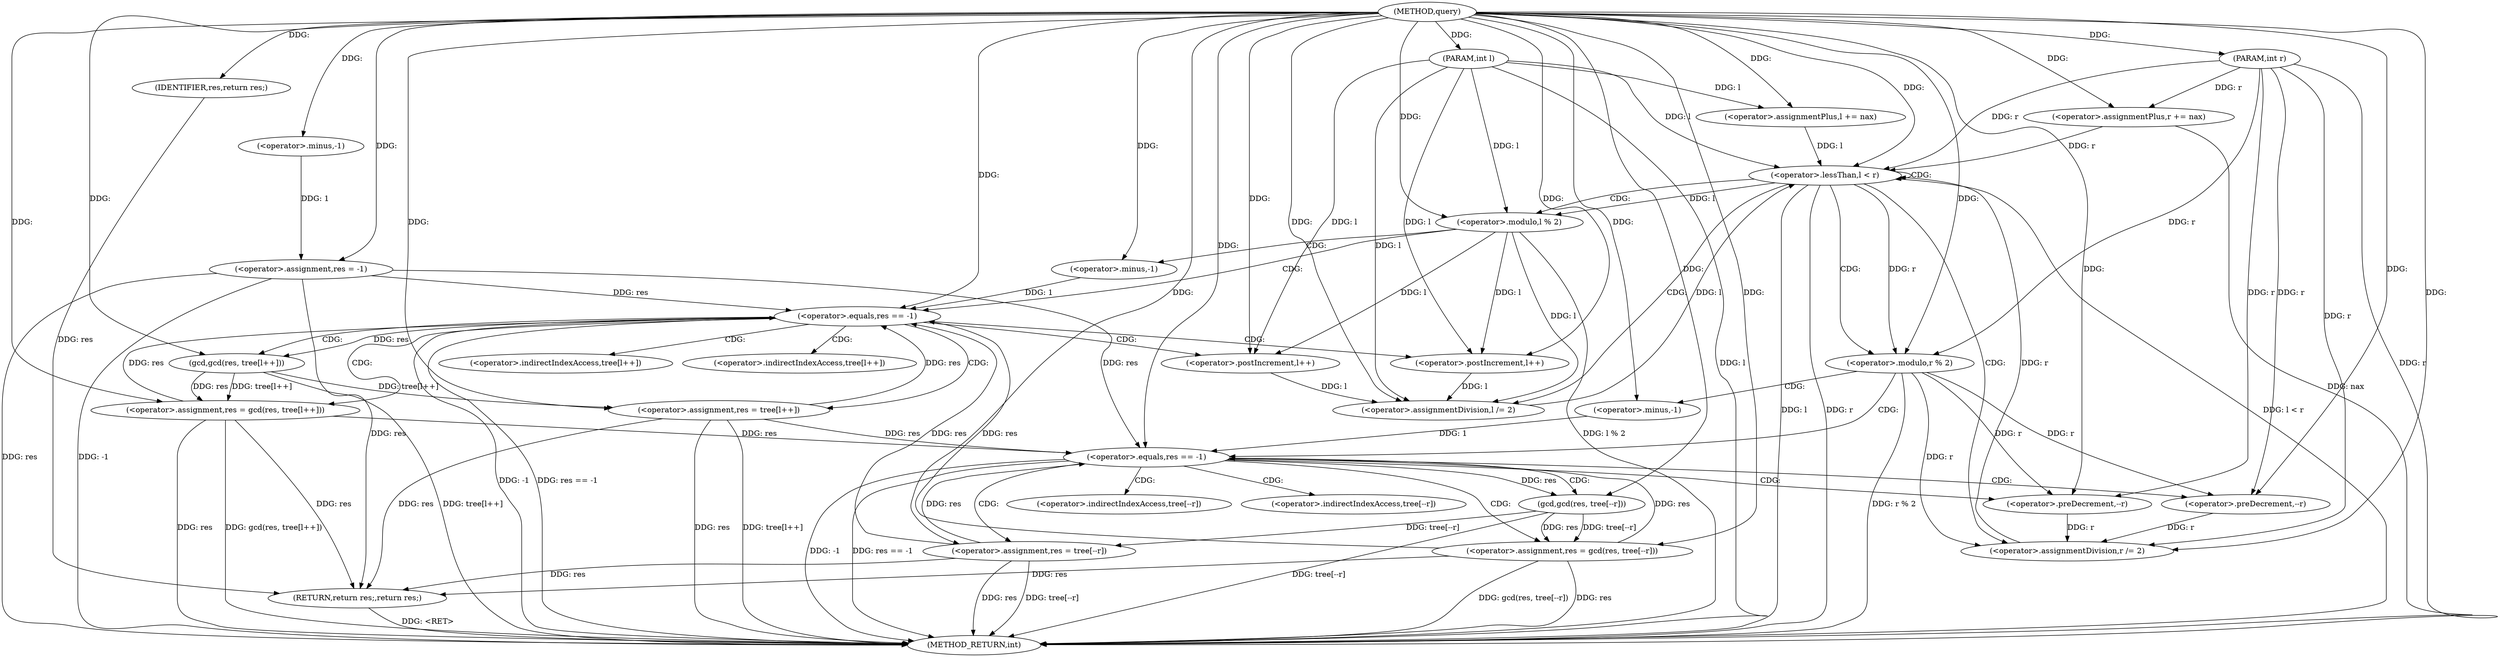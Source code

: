 digraph "query" {  
"1000152" [label = "(METHOD,query)" ]
"1000232" [label = "(METHOD_RETURN,int)" ]
"1000153" [label = "(PARAM,int l)" ]
"1000154" [label = "(PARAM,int r)" ]
"1000157" [label = "(<operator>.assignment,res = -1)" ]
"1000230" [label = "(RETURN,return res;,return res;)" ]
"1000169" [label = "(<operator>.lessThan,l < r)" ]
"1000231" [label = "(IDENTIFIER,res,return res;)" ]
"1000159" [label = "(<operator>.minus,-1)" ]
"1000163" [label = "(<operator>.assignmentPlus,l += nax)" ]
"1000166" [label = "(<operator>.assignmentPlus,r += nax)" ]
"1000173" [label = "(<operator>.assignmentDivision,l /= 2)" ]
"1000176" [label = "(<operator>.assignmentDivision,r /= 2)" ]
"1000181" [label = "(<operator>.modulo,l % 2)" ]
"1000206" [label = "(<operator>.modulo,r % 2)" ]
"1000186" [label = "(<operator>.equals,res == -1)" ]
"1000190" [label = "(<operator>.assignment,res = tree[l++])" ]
"1000211" [label = "(<operator>.equals,res == -1)" ]
"1000215" [label = "(<operator>.assignment,res = tree[--r])" ]
"1000197" [label = "(<operator>.assignment,res = gcd(res, tree[l++]))" ]
"1000222" [label = "(<operator>.assignment,res = gcd(res, tree[--r]))" ]
"1000188" [label = "(<operator>.minus,-1)" ]
"1000213" [label = "(<operator>.minus,-1)" ]
"1000194" [label = "(<operator>.postIncrement,l++)" ]
"1000199" [label = "(gcd,gcd(res, tree[l++]))" ]
"1000219" [label = "(<operator>.preDecrement,--r)" ]
"1000224" [label = "(gcd,gcd(res, tree[--r]))" ]
"1000203" [label = "(<operator>.postIncrement,l++)" ]
"1000228" [label = "(<operator>.preDecrement,--r)" ]
"1000192" [label = "(<operator>.indirectIndexAccess,tree[l++])" ]
"1000217" [label = "(<operator>.indirectIndexAccess,tree[--r])" ]
"1000201" [label = "(<operator>.indirectIndexAccess,tree[l++])" ]
"1000226" [label = "(<operator>.indirectIndexAccess,tree[--r])" ]
  "1000230" -> "1000232"  [ label = "DDG: <RET>"] 
  "1000153" -> "1000232"  [ label = "DDG: l"] 
  "1000154" -> "1000232"  [ label = "DDG: r"] 
  "1000157" -> "1000232"  [ label = "DDG: res"] 
  "1000157" -> "1000232"  [ label = "DDG: -1"] 
  "1000166" -> "1000232"  [ label = "DDG: nax"] 
  "1000169" -> "1000232"  [ label = "DDG: l"] 
  "1000169" -> "1000232"  [ label = "DDG: r"] 
  "1000169" -> "1000232"  [ label = "DDG: l < r"] 
  "1000181" -> "1000232"  [ label = "DDG: l % 2"] 
  "1000186" -> "1000232"  [ label = "DDG: -1"] 
  "1000186" -> "1000232"  [ label = "DDG: res == -1"] 
  "1000197" -> "1000232"  [ label = "DDG: res"] 
  "1000199" -> "1000232"  [ label = "DDG: tree[l++]"] 
  "1000197" -> "1000232"  [ label = "DDG: gcd(res, tree[l++])"] 
  "1000190" -> "1000232"  [ label = "DDG: res"] 
  "1000190" -> "1000232"  [ label = "DDG: tree[l++]"] 
  "1000206" -> "1000232"  [ label = "DDG: r % 2"] 
  "1000211" -> "1000232"  [ label = "DDG: -1"] 
  "1000211" -> "1000232"  [ label = "DDG: res == -1"] 
  "1000222" -> "1000232"  [ label = "DDG: res"] 
  "1000224" -> "1000232"  [ label = "DDG: tree[--r]"] 
  "1000222" -> "1000232"  [ label = "DDG: gcd(res, tree[--r])"] 
  "1000215" -> "1000232"  [ label = "DDG: res"] 
  "1000215" -> "1000232"  [ label = "DDG: tree[--r]"] 
  "1000152" -> "1000153"  [ label = "DDG: "] 
  "1000152" -> "1000154"  [ label = "DDG: "] 
  "1000159" -> "1000157"  [ label = "DDG: 1"] 
  "1000231" -> "1000230"  [ label = "DDG: res"] 
  "1000157" -> "1000230"  [ label = "DDG: res"] 
  "1000197" -> "1000230"  [ label = "DDG: res"] 
  "1000190" -> "1000230"  [ label = "DDG: res"] 
  "1000222" -> "1000230"  [ label = "DDG: res"] 
  "1000215" -> "1000230"  [ label = "DDG: res"] 
  "1000152" -> "1000157"  [ label = "DDG: "] 
  "1000152" -> "1000231"  [ label = "DDG: "] 
  "1000152" -> "1000159"  [ label = "DDG: "] 
  "1000152" -> "1000163"  [ label = "DDG: "] 
  "1000152" -> "1000166"  [ label = "DDG: "] 
  "1000163" -> "1000169"  [ label = "DDG: l"] 
  "1000173" -> "1000169"  [ label = "DDG: l"] 
  "1000153" -> "1000169"  [ label = "DDG: l"] 
  "1000152" -> "1000169"  [ label = "DDG: "] 
  "1000166" -> "1000169"  [ label = "DDG: r"] 
  "1000176" -> "1000169"  [ label = "DDG: r"] 
  "1000154" -> "1000169"  [ label = "DDG: r"] 
  "1000152" -> "1000173"  [ label = "DDG: "] 
  "1000152" -> "1000176"  [ label = "DDG: "] 
  "1000153" -> "1000163"  [ label = "DDG: l"] 
  "1000154" -> "1000166"  [ label = "DDG: r"] 
  "1000181" -> "1000173"  [ label = "DDG: l"] 
  "1000203" -> "1000173"  [ label = "DDG: l"] 
  "1000194" -> "1000173"  [ label = "DDG: l"] 
  "1000153" -> "1000173"  [ label = "DDG: l"] 
  "1000206" -> "1000176"  [ label = "DDG: r"] 
  "1000228" -> "1000176"  [ label = "DDG: r"] 
  "1000219" -> "1000176"  [ label = "DDG: r"] 
  "1000154" -> "1000176"  [ label = "DDG: r"] 
  "1000169" -> "1000181"  [ label = "DDG: l"] 
  "1000153" -> "1000181"  [ label = "DDG: l"] 
  "1000152" -> "1000181"  [ label = "DDG: "] 
  "1000169" -> "1000206"  [ label = "DDG: r"] 
  "1000154" -> "1000206"  [ label = "DDG: r"] 
  "1000152" -> "1000206"  [ label = "DDG: "] 
  "1000199" -> "1000190"  [ label = "DDG: tree[l++]"] 
  "1000224" -> "1000215"  [ label = "DDG: tree[--r]"] 
  "1000157" -> "1000186"  [ label = "DDG: res"] 
  "1000197" -> "1000186"  [ label = "DDG: res"] 
  "1000190" -> "1000186"  [ label = "DDG: res"] 
  "1000222" -> "1000186"  [ label = "DDG: res"] 
  "1000215" -> "1000186"  [ label = "DDG: res"] 
  "1000152" -> "1000186"  [ label = "DDG: "] 
  "1000188" -> "1000186"  [ label = "DDG: 1"] 
  "1000152" -> "1000190"  [ label = "DDG: "] 
  "1000199" -> "1000197"  [ label = "DDG: tree[l++]"] 
  "1000199" -> "1000197"  [ label = "DDG: res"] 
  "1000157" -> "1000211"  [ label = "DDG: res"] 
  "1000197" -> "1000211"  [ label = "DDG: res"] 
  "1000190" -> "1000211"  [ label = "DDG: res"] 
  "1000222" -> "1000211"  [ label = "DDG: res"] 
  "1000215" -> "1000211"  [ label = "DDG: res"] 
  "1000152" -> "1000211"  [ label = "DDG: "] 
  "1000213" -> "1000211"  [ label = "DDG: 1"] 
  "1000152" -> "1000215"  [ label = "DDG: "] 
  "1000224" -> "1000222"  [ label = "DDG: tree[--r]"] 
  "1000224" -> "1000222"  [ label = "DDG: res"] 
  "1000152" -> "1000188"  [ label = "DDG: "] 
  "1000152" -> "1000197"  [ label = "DDG: "] 
  "1000152" -> "1000213"  [ label = "DDG: "] 
  "1000152" -> "1000222"  [ label = "DDG: "] 
  "1000181" -> "1000194"  [ label = "DDG: l"] 
  "1000153" -> "1000194"  [ label = "DDG: l"] 
  "1000152" -> "1000194"  [ label = "DDG: "] 
  "1000186" -> "1000199"  [ label = "DDG: res"] 
  "1000152" -> "1000199"  [ label = "DDG: "] 
  "1000206" -> "1000219"  [ label = "DDG: r"] 
  "1000154" -> "1000219"  [ label = "DDG: r"] 
  "1000152" -> "1000219"  [ label = "DDG: "] 
  "1000211" -> "1000224"  [ label = "DDG: res"] 
  "1000152" -> "1000224"  [ label = "DDG: "] 
  "1000181" -> "1000203"  [ label = "DDG: l"] 
  "1000153" -> "1000203"  [ label = "DDG: l"] 
  "1000152" -> "1000203"  [ label = "DDG: "] 
  "1000206" -> "1000228"  [ label = "DDG: r"] 
  "1000154" -> "1000228"  [ label = "DDG: r"] 
  "1000152" -> "1000228"  [ label = "DDG: "] 
  "1000169" -> "1000169"  [ label = "CDG: "] 
  "1000169" -> "1000206"  [ label = "CDG: "] 
  "1000169" -> "1000173"  [ label = "CDG: "] 
  "1000169" -> "1000176"  [ label = "CDG: "] 
  "1000169" -> "1000181"  [ label = "CDG: "] 
  "1000181" -> "1000186"  [ label = "CDG: "] 
  "1000181" -> "1000188"  [ label = "CDG: "] 
  "1000206" -> "1000211"  [ label = "CDG: "] 
  "1000206" -> "1000213"  [ label = "CDG: "] 
  "1000186" -> "1000199"  [ label = "CDG: "] 
  "1000186" -> "1000197"  [ label = "CDG: "] 
  "1000186" -> "1000203"  [ label = "CDG: "] 
  "1000186" -> "1000190"  [ label = "CDG: "] 
  "1000186" -> "1000201"  [ label = "CDG: "] 
  "1000186" -> "1000194"  [ label = "CDG: "] 
  "1000186" -> "1000192"  [ label = "CDG: "] 
  "1000211" -> "1000219"  [ label = "CDG: "] 
  "1000211" -> "1000215"  [ label = "CDG: "] 
  "1000211" -> "1000222"  [ label = "CDG: "] 
  "1000211" -> "1000224"  [ label = "CDG: "] 
  "1000211" -> "1000217"  [ label = "CDG: "] 
  "1000211" -> "1000226"  [ label = "CDG: "] 
  "1000211" -> "1000228"  [ label = "CDG: "] 
}
